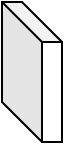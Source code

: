 <mxfile version="14.6.12" type="github">
  <diagram id="K1alxtM_9F_iqbdAHqbt" name="Page-1">
    <mxGraphModel dx="946" dy="589" grid="1" gridSize="10" guides="1" tooltips="1" connect="1" arrows="1" fold="1" page="1" pageScale="1" pageWidth="827" pageHeight="1169" math="0" shadow="0">
      <root>
        <mxCell id="0" />
        <mxCell id="1" parent="0" />
        <mxCell id="wmMuq-KVvfhxEmT6zn08-1" value="" style="shape=cube;whiteSpace=wrap;html=1;boundedLbl=1;backgroundOutline=1;darkOpacity=0.05;darkOpacity2=0.1;size=20;" vertex="1" parent="1">
          <mxGeometry x="120" y="190" width="30" height="70" as="geometry" />
        </mxCell>
      </root>
    </mxGraphModel>
  </diagram>
</mxfile>
